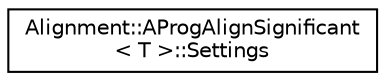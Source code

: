 digraph "Graphical Class Hierarchy"
{
  edge [fontname="Helvetica",fontsize="10",labelfontname="Helvetica",labelfontsize="10"];
  node [fontname="Helvetica",fontsize="10",shape=record];
  rankdir="LR";
  Node0 [label="Alignment::AProgAlignSignificant\l\< T \>::Settings",height=0.2,width=0.4,color="black", fillcolor="white", style="filled",URL="$structAlignment_1_1AProgAlignSignificant_1_1Settings.html"];
}
